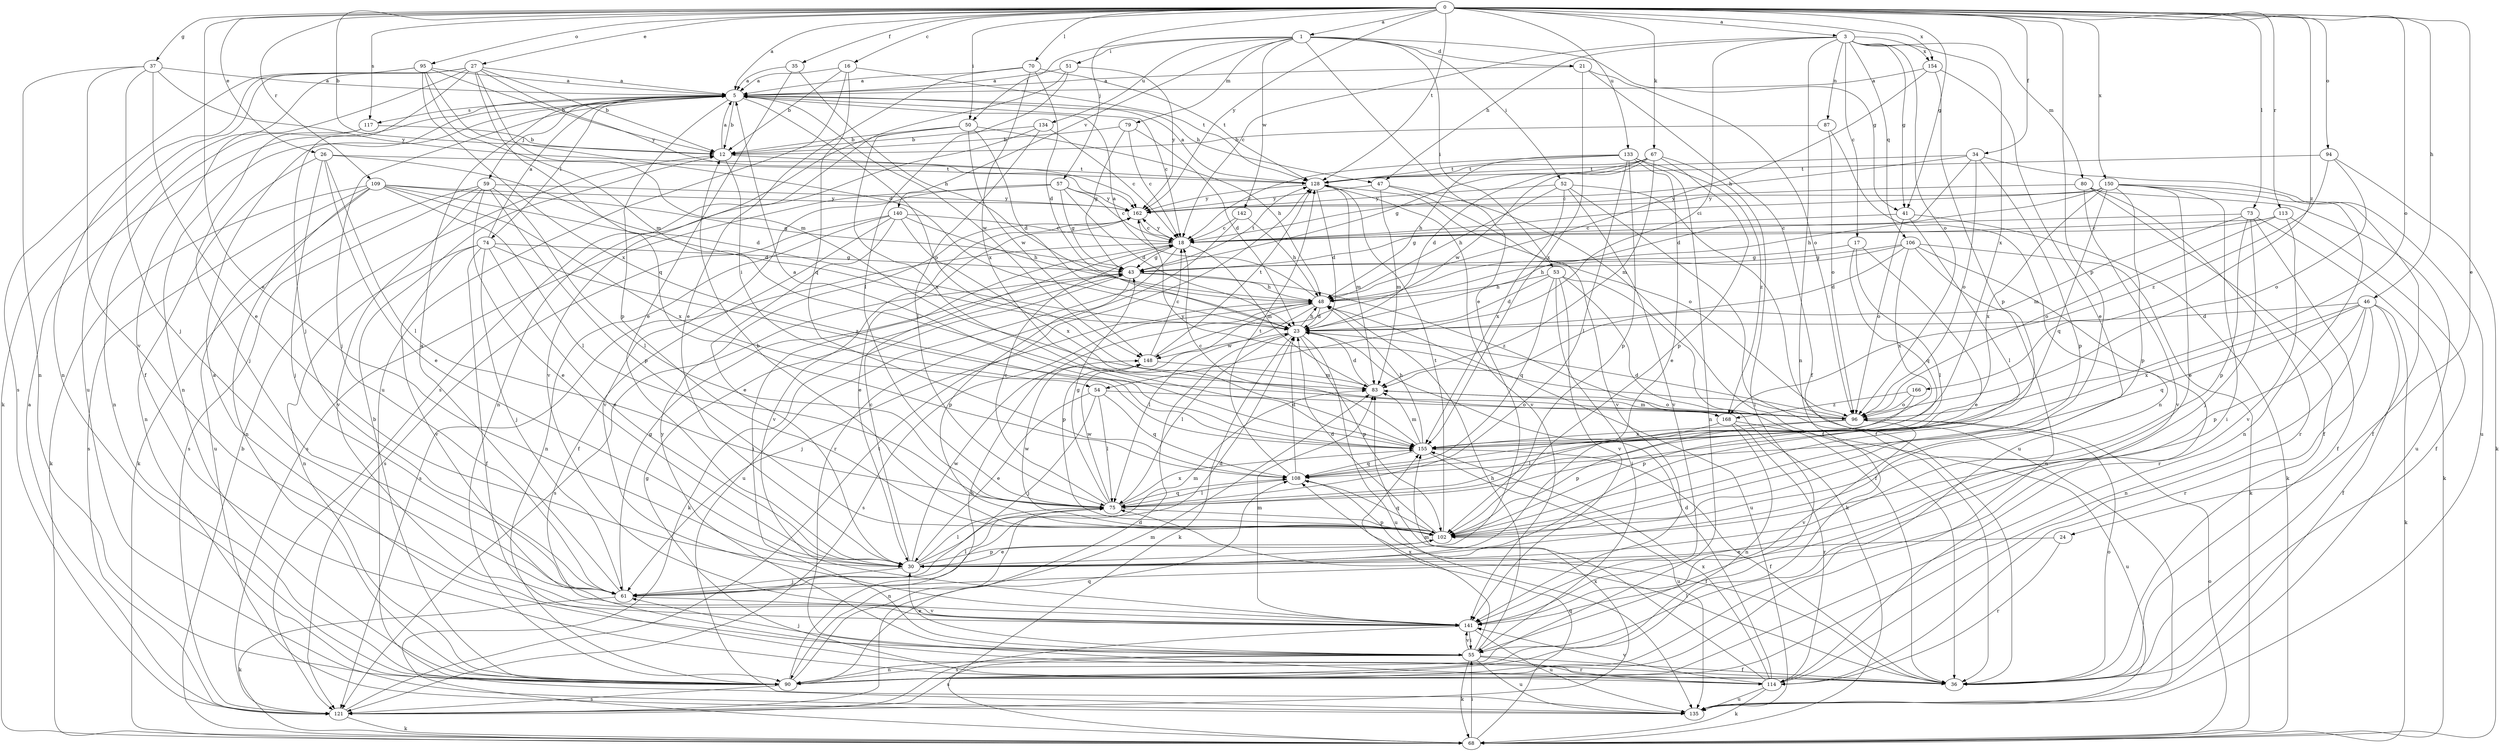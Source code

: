 strict digraph  {
0;
1;
3;
5;
12;
16;
17;
18;
21;
23;
24;
26;
27;
30;
34;
35;
36;
37;
41;
43;
46;
47;
48;
50;
51;
52;
53;
54;
55;
57;
59;
61;
67;
68;
70;
73;
74;
75;
79;
80;
83;
87;
90;
94;
95;
96;
102;
106;
108;
109;
113;
114;
117;
121;
128;
133;
134;
135;
140;
141;
142;
148;
150;
154;
155;
162;
166;
168;
0 -> 1  [label=a];
0 -> 3  [label=a];
0 -> 5  [label=a];
0 -> 12  [label=b];
0 -> 16  [label=c];
0 -> 24  [label=e];
0 -> 26  [label=e];
0 -> 27  [label=e];
0 -> 30  [label=e];
0 -> 34  [label=f];
0 -> 35  [label=f];
0 -> 37  [label=g];
0 -> 41  [label=g];
0 -> 46  [label=h];
0 -> 50  [label=i];
0 -> 57  [label=j];
0 -> 67  [label=k];
0 -> 70  [label=l];
0 -> 73  [label=l];
0 -> 94  [label=o];
0 -> 95  [label=o];
0 -> 96  [label=o];
0 -> 102  [label=p];
0 -> 109  [label=r];
0 -> 113  [label=r];
0 -> 117  [label=s];
0 -> 128  [label=t];
0 -> 133  [label=u];
0 -> 150  [label=x];
0 -> 154  [label=x];
0 -> 162  [label=y];
0 -> 166  [label=z];
1 -> 21  [label=d];
1 -> 30  [label=e];
1 -> 41  [label=g];
1 -> 50  [label=i];
1 -> 51  [label=i];
1 -> 52  [label=i];
1 -> 53  [label=i];
1 -> 79  [label=m];
1 -> 134  [label=u];
1 -> 140  [label=v];
1 -> 142  [label=w];
3 -> 17  [label=c];
3 -> 18  [label=c];
3 -> 41  [label=g];
3 -> 47  [label=h];
3 -> 54  [label=i];
3 -> 80  [label=m];
3 -> 87  [label=n];
3 -> 90  [label=n];
3 -> 96  [label=o];
3 -> 106  [label=q];
3 -> 154  [label=x];
3 -> 155  [label=x];
5 -> 12  [label=b];
5 -> 18  [label=c];
5 -> 47  [label=h];
5 -> 59  [label=j];
5 -> 61  [label=j];
5 -> 74  [label=l];
5 -> 90  [label=n];
5 -> 96  [label=o];
5 -> 102  [label=p];
5 -> 117  [label=s];
5 -> 148  [label=w];
12 -> 5  [label=a];
12 -> 54  [label=i];
12 -> 128  [label=t];
16 -> 5  [label=a];
16 -> 12  [label=b];
16 -> 108  [label=q];
16 -> 128  [label=t];
16 -> 135  [label=u];
17 -> 30  [label=e];
17 -> 43  [label=g];
17 -> 75  [label=l];
17 -> 108  [label=q];
18 -> 43  [label=g];
18 -> 55  [label=i];
18 -> 83  [label=m];
18 -> 121  [label=s];
18 -> 135  [label=u];
18 -> 162  [label=y];
21 -> 5  [label=a];
21 -> 36  [label=f];
21 -> 96  [label=o];
21 -> 155  [label=x];
23 -> 48  [label=h];
23 -> 68  [label=k];
23 -> 75  [label=l];
23 -> 102  [label=p];
23 -> 135  [label=u];
23 -> 148  [label=w];
24 -> 30  [label=e];
24 -> 114  [label=r];
26 -> 23  [label=d];
26 -> 30  [label=e];
26 -> 61  [label=j];
26 -> 75  [label=l];
26 -> 90  [label=n];
26 -> 128  [label=t];
27 -> 5  [label=a];
27 -> 12  [label=b];
27 -> 36  [label=f];
27 -> 61  [label=j];
27 -> 68  [label=k];
27 -> 83  [label=m];
27 -> 108  [label=q];
27 -> 135  [label=u];
27 -> 162  [label=y];
30 -> 18  [label=c];
30 -> 61  [label=j];
30 -> 75  [label=l];
30 -> 83  [label=m];
30 -> 102  [label=p];
30 -> 148  [label=w];
34 -> 18  [label=c];
34 -> 23  [label=d];
34 -> 96  [label=o];
34 -> 102  [label=p];
34 -> 128  [label=t];
34 -> 135  [label=u];
35 -> 5  [label=a];
35 -> 30  [label=e];
35 -> 48  [label=h];
36 -> 75  [label=l];
36 -> 96  [label=o];
37 -> 5  [label=a];
37 -> 30  [label=e];
37 -> 61  [label=j];
37 -> 90  [label=n];
37 -> 141  [label=v];
37 -> 162  [label=y];
41 -> 18  [label=c];
41 -> 68  [label=k];
41 -> 75  [label=l];
41 -> 96  [label=o];
43 -> 48  [label=h];
43 -> 68  [label=k];
43 -> 102  [label=p];
43 -> 121  [label=s];
43 -> 128  [label=t];
43 -> 168  [label=z];
46 -> 23  [label=d];
46 -> 36  [label=f];
46 -> 68  [label=k];
46 -> 90  [label=n];
46 -> 102  [label=p];
46 -> 108  [label=q];
46 -> 114  [label=r];
46 -> 155  [label=x];
47 -> 36  [label=f];
47 -> 83  [label=m];
47 -> 141  [label=v];
47 -> 162  [label=y];
48 -> 5  [label=a];
48 -> 23  [label=d];
48 -> 61  [label=j];
48 -> 75  [label=l];
48 -> 102  [label=p];
48 -> 121  [label=s];
48 -> 135  [label=u];
50 -> 12  [label=b];
50 -> 23  [label=d];
50 -> 48  [label=h];
50 -> 141  [label=v];
50 -> 148  [label=w];
50 -> 155  [label=x];
51 -> 5  [label=a];
51 -> 75  [label=l];
51 -> 121  [label=s];
51 -> 162  [label=y];
52 -> 36  [label=f];
52 -> 48  [label=h];
52 -> 135  [label=u];
52 -> 141  [label=v];
52 -> 155  [label=x];
52 -> 162  [label=y];
53 -> 23  [label=d];
53 -> 36  [label=f];
53 -> 48  [label=h];
53 -> 55  [label=i];
53 -> 68  [label=k];
53 -> 108  [label=q];
53 -> 141  [label=v];
54 -> 30  [label=e];
54 -> 61  [label=j];
54 -> 75  [label=l];
54 -> 96  [label=o];
54 -> 108  [label=q];
55 -> 5  [label=a];
55 -> 30  [label=e];
55 -> 36  [label=f];
55 -> 48  [label=h];
55 -> 61  [label=j];
55 -> 68  [label=k];
55 -> 90  [label=n];
55 -> 114  [label=r];
55 -> 121  [label=s];
55 -> 135  [label=u];
55 -> 141  [label=v];
55 -> 155  [label=x];
55 -> 162  [label=y];
57 -> 18  [label=c];
57 -> 23  [label=d];
57 -> 43  [label=g];
57 -> 121  [label=s];
57 -> 141  [label=v];
57 -> 162  [label=y];
59 -> 30  [label=e];
59 -> 68  [label=k];
59 -> 75  [label=l];
59 -> 102  [label=p];
59 -> 121  [label=s];
59 -> 141  [label=v];
59 -> 162  [label=y];
61 -> 5  [label=a];
61 -> 23  [label=d];
61 -> 43  [label=g];
61 -> 68  [label=k];
61 -> 75  [label=l];
61 -> 141  [label=v];
67 -> 23  [label=d];
67 -> 43  [label=g];
67 -> 55  [label=i];
67 -> 83  [label=m];
67 -> 102  [label=p];
67 -> 128  [label=t];
67 -> 148  [label=w];
68 -> 12  [label=b];
68 -> 55  [label=i];
68 -> 96  [label=o];
68 -> 108  [label=q];
70 -> 5  [label=a];
70 -> 23  [label=d];
70 -> 30  [label=e];
70 -> 128  [label=t];
70 -> 155  [label=x];
73 -> 18  [label=c];
73 -> 36  [label=f];
73 -> 61  [label=j];
73 -> 68  [label=k];
73 -> 83  [label=m];
73 -> 102  [label=p];
74 -> 5  [label=a];
74 -> 30  [label=e];
74 -> 36  [label=f];
74 -> 43  [label=g];
74 -> 61  [label=j];
74 -> 90  [label=n];
74 -> 141  [label=v];
74 -> 168  [label=z];
75 -> 18  [label=c];
75 -> 43  [label=g];
75 -> 90  [label=n];
75 -> 102  [label=p];
75 -> 108  [label=q];
75 -> 148  [label=w];
75 -> 155  [label=x];
79 -> 12  [label=b];
79 -> 18  [label=c];
79 -> 23  [label=d];
79 -> 43  [label=g];
80 -> 36  [label=f];
80 -> 114  [label=r];
80 -> 135  [label=u];
80 -> 141  [label=v];
80 -> 162  [label=y];
83 -> 23  [label=d];
83 -> 96  [label=o];
87 -> 12  [label=b];
87 -> 90  [label=n];
87 -> 96  [label=o];
90 -> 12  [label=b];
90 -> 48  [label=h];
90 -> 83  [label=m];
90 -> 108  [label=q];
90 -> 121  [label=s];
94 -> 68  [label=k];
94 -> 96  [label=o];
94 -> 128  [label=t];
94 -> 168  [label=z];
95 -> 5  [label=a];
95 -> 12  [label=b];
95 -> 23  [label=d];
95 -> 83  [label=m];
95 -> 90  [label=n];
95 -> 121  [label=s];
95 -> 155  [label=x];
96 -> 23  [label=d];
96 -> 83  [label=m];
96 -> 102  [label=p];
96 -> 141  [label=v];
96 -> 155  [label=x];
96 -> 162  [label=y];
102 -> 12  [label=b];
102 -> 23  [label=d];
102 -> 30  [label=e];
102 -> 108  [label=q];
102 -> 128  [label=t];
102 -> 148  [label=w];
106 -> 23  [label=d];
106 -> 43  [label=g];
106 -> 48  [label=h];
106 -> 68  [label=k];
106 -> 90  [label=n];
106 -> 114  [label=r];
106 -> 155  [label=x];
108 -> 23  [label=d];
108 -> 36  [label=f];
108 -> 75  [label=l];
108 -> 128  [label=t];
109 -> 23  [label=d];
109 -> 43  [label=g];
109 -> 68  [label=k];
109 -> 75  [label=l];
109 -> 90  [label=n];
109 -> 121  [label=s];
109 -> 135  [label=u];
109 -> 155  [label=x];
109 -> 162  [label=y];
113 -> 18  [label=c];
113 -> 36  [label=f];
113 -> 43  [label=g];
113 -> 96  [label=o];
113 -> 141  [label=v];
114 -> 23  [label=d];
114 -> 43  [label=g];
114 -> 68  [label=k];
114 -> 83  [label=m];
114 -> 135  [label=u];
114 -> 141  [label=v];
114 -> 155  [label=x];
117 -> 12  [label=b];
117 -> 61  [label=j];
117 -> 90  [label=n];
121 -> 5  [label=a];
121 -> 23  [label=d];
121 -> 68  [label=k];
121 -> 128  [label=t];
121 -> 155  [label=x];
128 -> 5  [label=a];
128 -> 23  [label=d];
128 -> 83  [label=m];
128 -> 96  [label=o];
128 -> 141  [label=v];
128 -> 162  [label=y];
133 -> 18  [label=c];
133 -> 30  [label=e];
133 -> 48  [label=h];
133 -> 75  [label=l];
133 -> 90  [label=n];
133 -> 102  [label=p];
133 -> 128  [label=t];
133 -> 168  [label=z];
134 -> 12  [label=b];
134 -> 18  [label=c];
134 -> 75  [label=l];
134 -> 90  [label=n];
140 -> 18  [label=c];
140 -> 30  [label=e];
140 -> 36  [label=f];
140 -> 48  [label=h];
140 -> 90  [label=n];
140 -> 121  [label=s];
140 -> 155  [label=x];
141 -> 55  [label=i];
141 -> 83  [label=m];
141 -> 121  [label=s];
141 -> 135  [label=u];
142 -> 18  [label=c];
142 -> 48  [label=h];
142 -> 114  [label=r];
148 -> 18  [label=c];
148 -> 83  [label=m];
148 -> 128  [label=t];
150 -> 18  [label=c];
150 -> 30  [label=e];
150 -> 36  [label=f];
150 -> 48  [label=h];
150 -> 55  [label=i];
150 -> 90  [label=n];
150 -> 102  [label=p];
150 -> 108  [label=q];
150 -> 155  [label=x];
150 -> 162  [label=y];
154 -> 5  [label=a];
154 -> 30  [label=e];
154 -> 48  [label=h];
154 -> 102  [label=p];
155 -> 5  [label=a];
155 -> 18  [label=c];
155 -> 36  [label=f];
155 -> 48  [label=h];
155 -> 83  [label=m];
155 -> 108  [label=q];
155 -> 135  [label=u];
162 -> 18  [label=c];
162 -> 30  [label=e];
162 -> 141  [label=v];
166 -> 96  [label=o];
166 -> 102  [label=p];
166 -> 168  [label=z];
168 -> 75  [label=l];
168 -> 90  [label=n];
168 -> 114  [label=r];
168 -> 135  [label=u];
}
